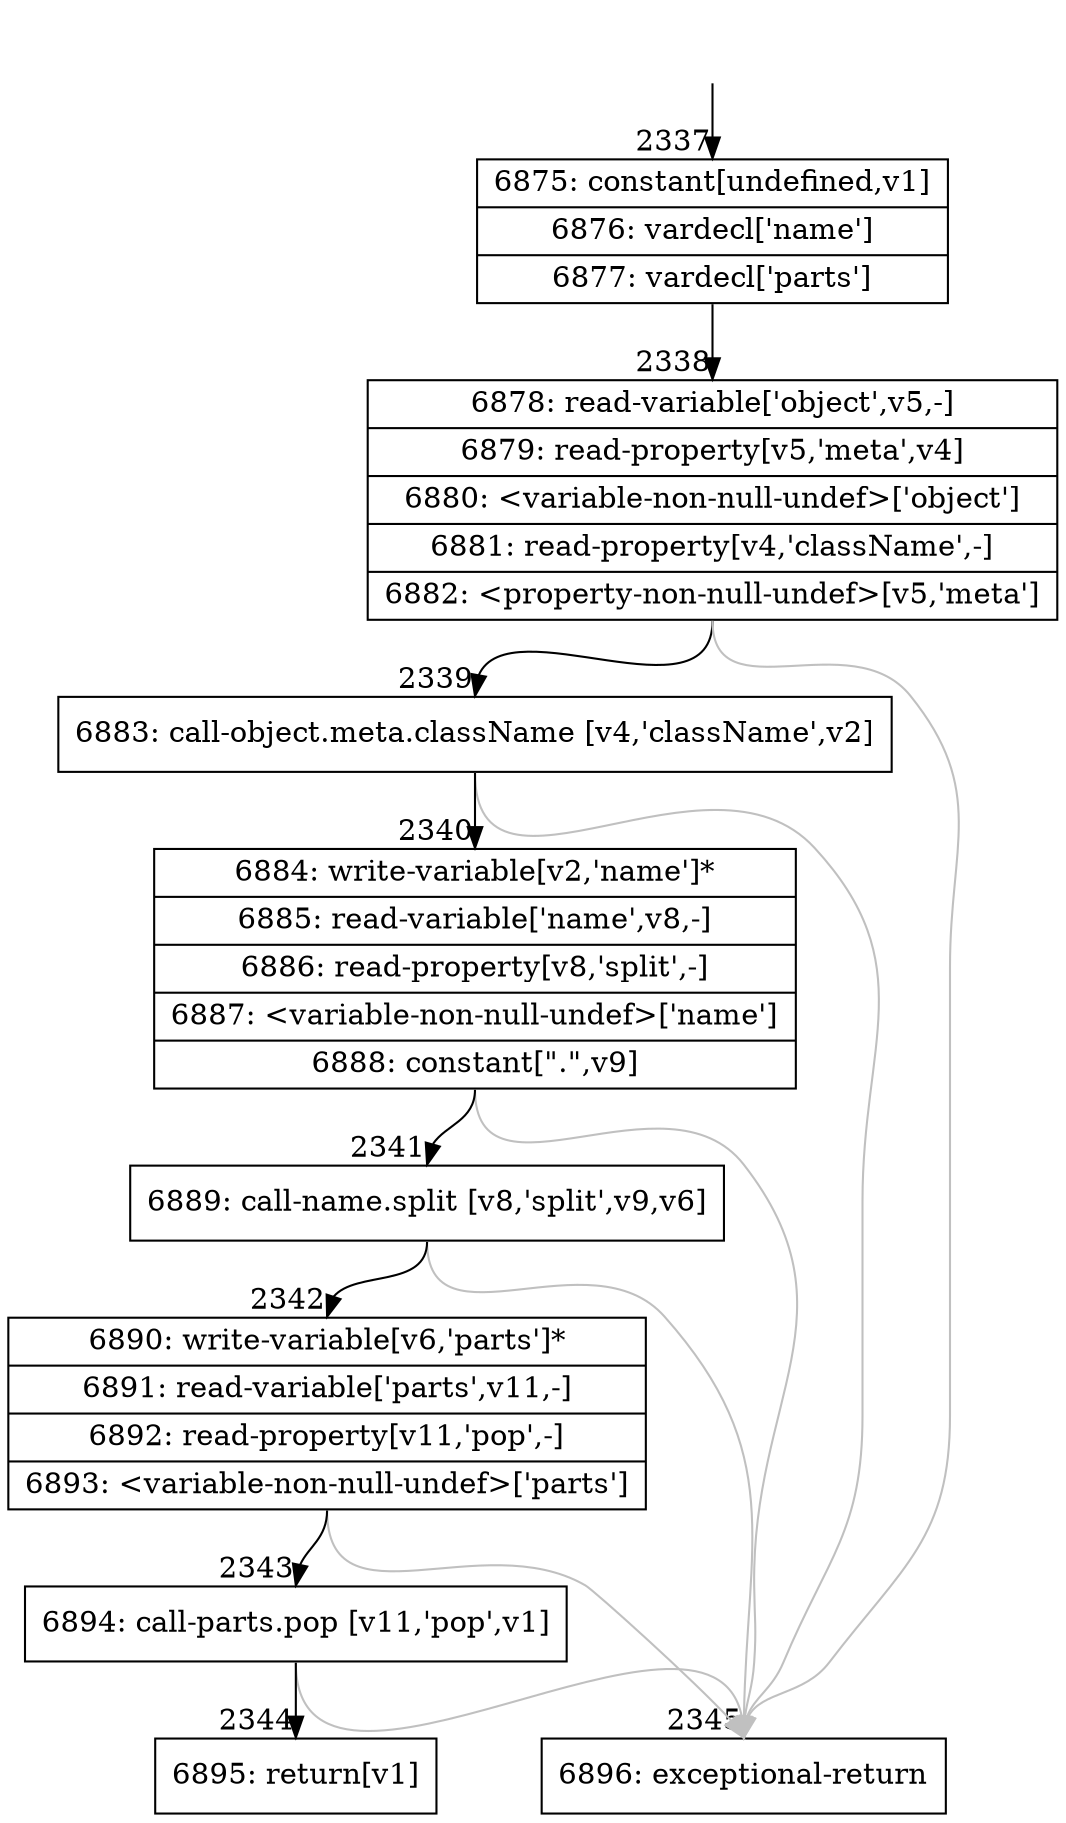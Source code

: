 digraph {
rankdir="TD"
BB_entry258[shape=none,label=""];
BB_entry258 -> BB2337 [tailport=s, headport=n, headlabel="    2337"]
BB2337 [shape=record label="{6875: constant[undefined,v1]|6876: vardecl['name']|6877: vardecl['parts']}" ] 
BB2337 -> BB2338 [tailport=s, headport=n, headlabel="      2338"]
BB2338 [shape=record label="{6878: read-variable['object',v5,-]|6879: read-property[v5,'meta',v4]|6880: \<variable-non-null-undef\>['object']|6881: read-property[v4,'className',-]|6882: \<property-non-null-undef\>[v5,'meta']}" ] 
BB2338 -> BB2339 [tailport=s, headport=n, headlabel="      2339"]
BB2338 -> BB2345 [tailport=s, headport=n, color=gray, headlabel="      2345"]
BB2339 [shape=record label="{6883: call-object.meta.className [v4,'className',v2]}" ] 
BB2339 -> BB2340 [tailport=s, headport=n, headlabel="      2340"]
BB2339 -> BB2345 [tailport=s, headport=n, color=gray]
BB2340 [shape=record label="{6884: write-variable[v2,'name']*|6885: read-variable['name',v8,-]|6886: read-property[v8,'split',-]|6887: \<variable-non-null-undef\>['name']|6888: constant[\".\",v9]}" ] 
BB2340 -> BB2341 [tailport=s, headport=n, headlabel="      2341"]
BB2340 -> BB2345 [tailport=s, headport=n, color=gray]
BB2341 [shape=record label="{6889: call-name.split [v8,'split',v9,v6]}" ] 
BB2341 -> BB2342 [tailport=s, headport=n, headlabel="      2342"]
BB2341 -> BB2345 [tailport=s, headport=n, color=gray]
BB2342 [shape=record label="{6890: write-variable[v6,'parts']*|6891: read-variable['parts',v11,-]|6892: read-property[v11,'pop',-]|6893: \<variable-non-null-undef\>['parts']}" ] 
BB2342 -> BB2343 [tailport=s, headport=n, headlabel="      2343"]
BB2342 -> BB2345 [tailport=s, headport=n, color=gray]
BB2343 [shape=record label="{6894: call-parts.pop [v11,'pop',v1]}" ] 
BB2343 -> BB2344 [tailport=s, headport=n, headlabel="      2344"]
BB2343 -> BB2345 [tailport=s, headport=n, color=gray]
BB2344 [shape=record label="{6895: return[v1]}" ] 
BB2345 [shape=record label="{6896: exceptional-return}" ] 
//#$~ 2741
}
